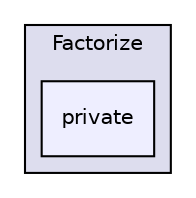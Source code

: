 digraph "libs/SuiteSparse/MATLAB_Tools/Factorize/private" {
  compound=true
  node [ fontsize="10", fontname="Helvetica"];
  edge [ labelfontsize="10", labelfontname="Helvetica"];
  subgraph clusterdir_c8c34b253560c3665ae616c32621bb7f {
    graph [ bgcolor="#ddddee", pencolor="black", label="Factorize" fontname="Helvetica", fontsize="10", URL="dir_c8c34b253560c3665ae616c32621bb7f.html"]
  dir_6c7aac5bd9f23a21a7eab01039c02c4a [shape=box, label="private", style="filled", fillcolor="#eeeeff", pencolor="black", URL="dir_6c7aac5bd9f23a21a7eab01039c02c4a.html"];
  }
}

